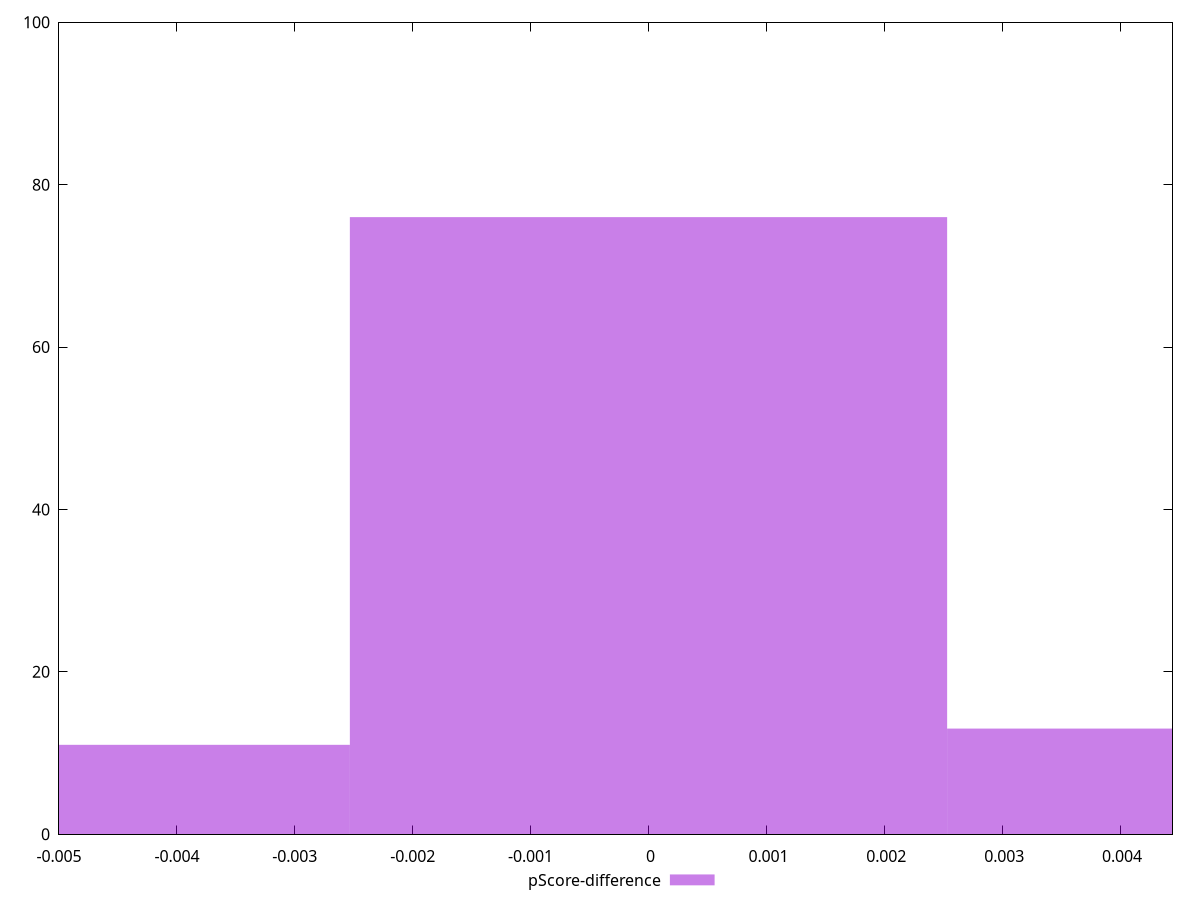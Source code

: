 reset

$pScoreDifference <<EOF
-0.005065966505365891 11
0 76
0.005065966505365891 13
EOF

set key outside below
set boxwidth 0.005065966505365891
set xrange [-0.0050000000000000044:0.004444444444444473]
set yrange [0:100]
set trange [0:100]
set style fill transparent solid 0.5 noborder
set terminal svg size 640, 490 enhanced background rgb 'white'
set output "report_00026_2021-02-22T21:38:55.199Z/offscreen-images/samples/pages+cached+noadtech/pScore-difference/histogram.svg"

plot $pScoreDifference title "pScore-difference" with boxes

reset
